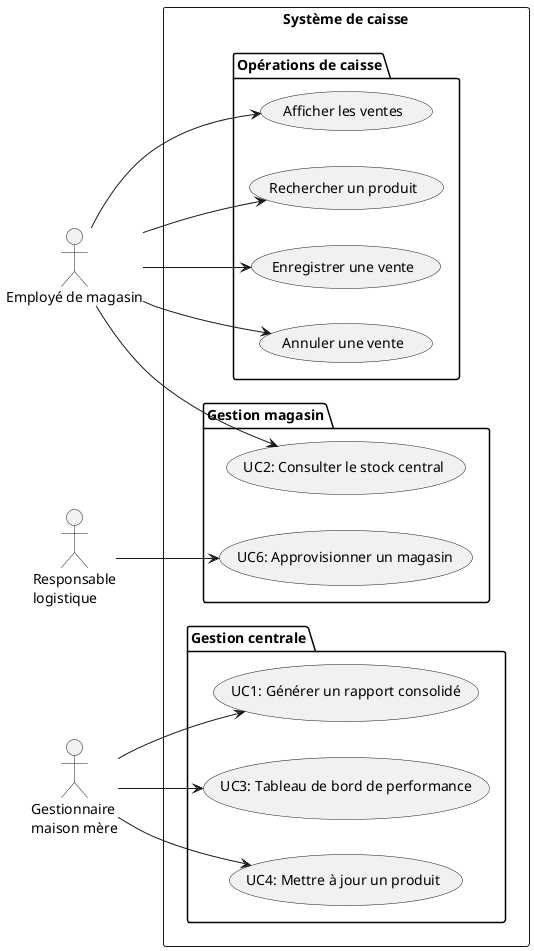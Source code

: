 @startuml Vue_des_cas_d_utilisation

left to right direction

actor "Employé de magasin" as Employe
actor "Gestionnaire\nmaison mère" as Gestionnaire
actor "Responsable\nlogistique" as Logistique

rectangle "Système de caisse" {
  package "Opérations de caisse" {
    usecase "Rechercher un produit" as UC6
    usecase "Enregistrer une vente" as UC7
    usecase "Annuler une vente" as UC8
    usecase "Afficher les ventes" as UC9
  }

  package "Gestion magasin" {
    usecase "UC2: Consulter le stock central" as UC2
    usecase "UC6: Approvisionner un magasin" as UC5
  }

  package "Gestion centrale" {
    usecase "UC1: Générer un rapport consolidé" as UC1
    usecase "UC3: Tableau de bord de performance" as UC3
    usecase "UC4: Mettre à jour un produit" as UC4
  }
}

Employe --> UC6
Employe --> UC7
Employe --> UC8
Employe --> UC9
Employe --> UC2

Gestionnaire --> UC1
Gestionnaire --> UC3
Gestionnaire --> UC4

Logistique --> UC5

@enduml
